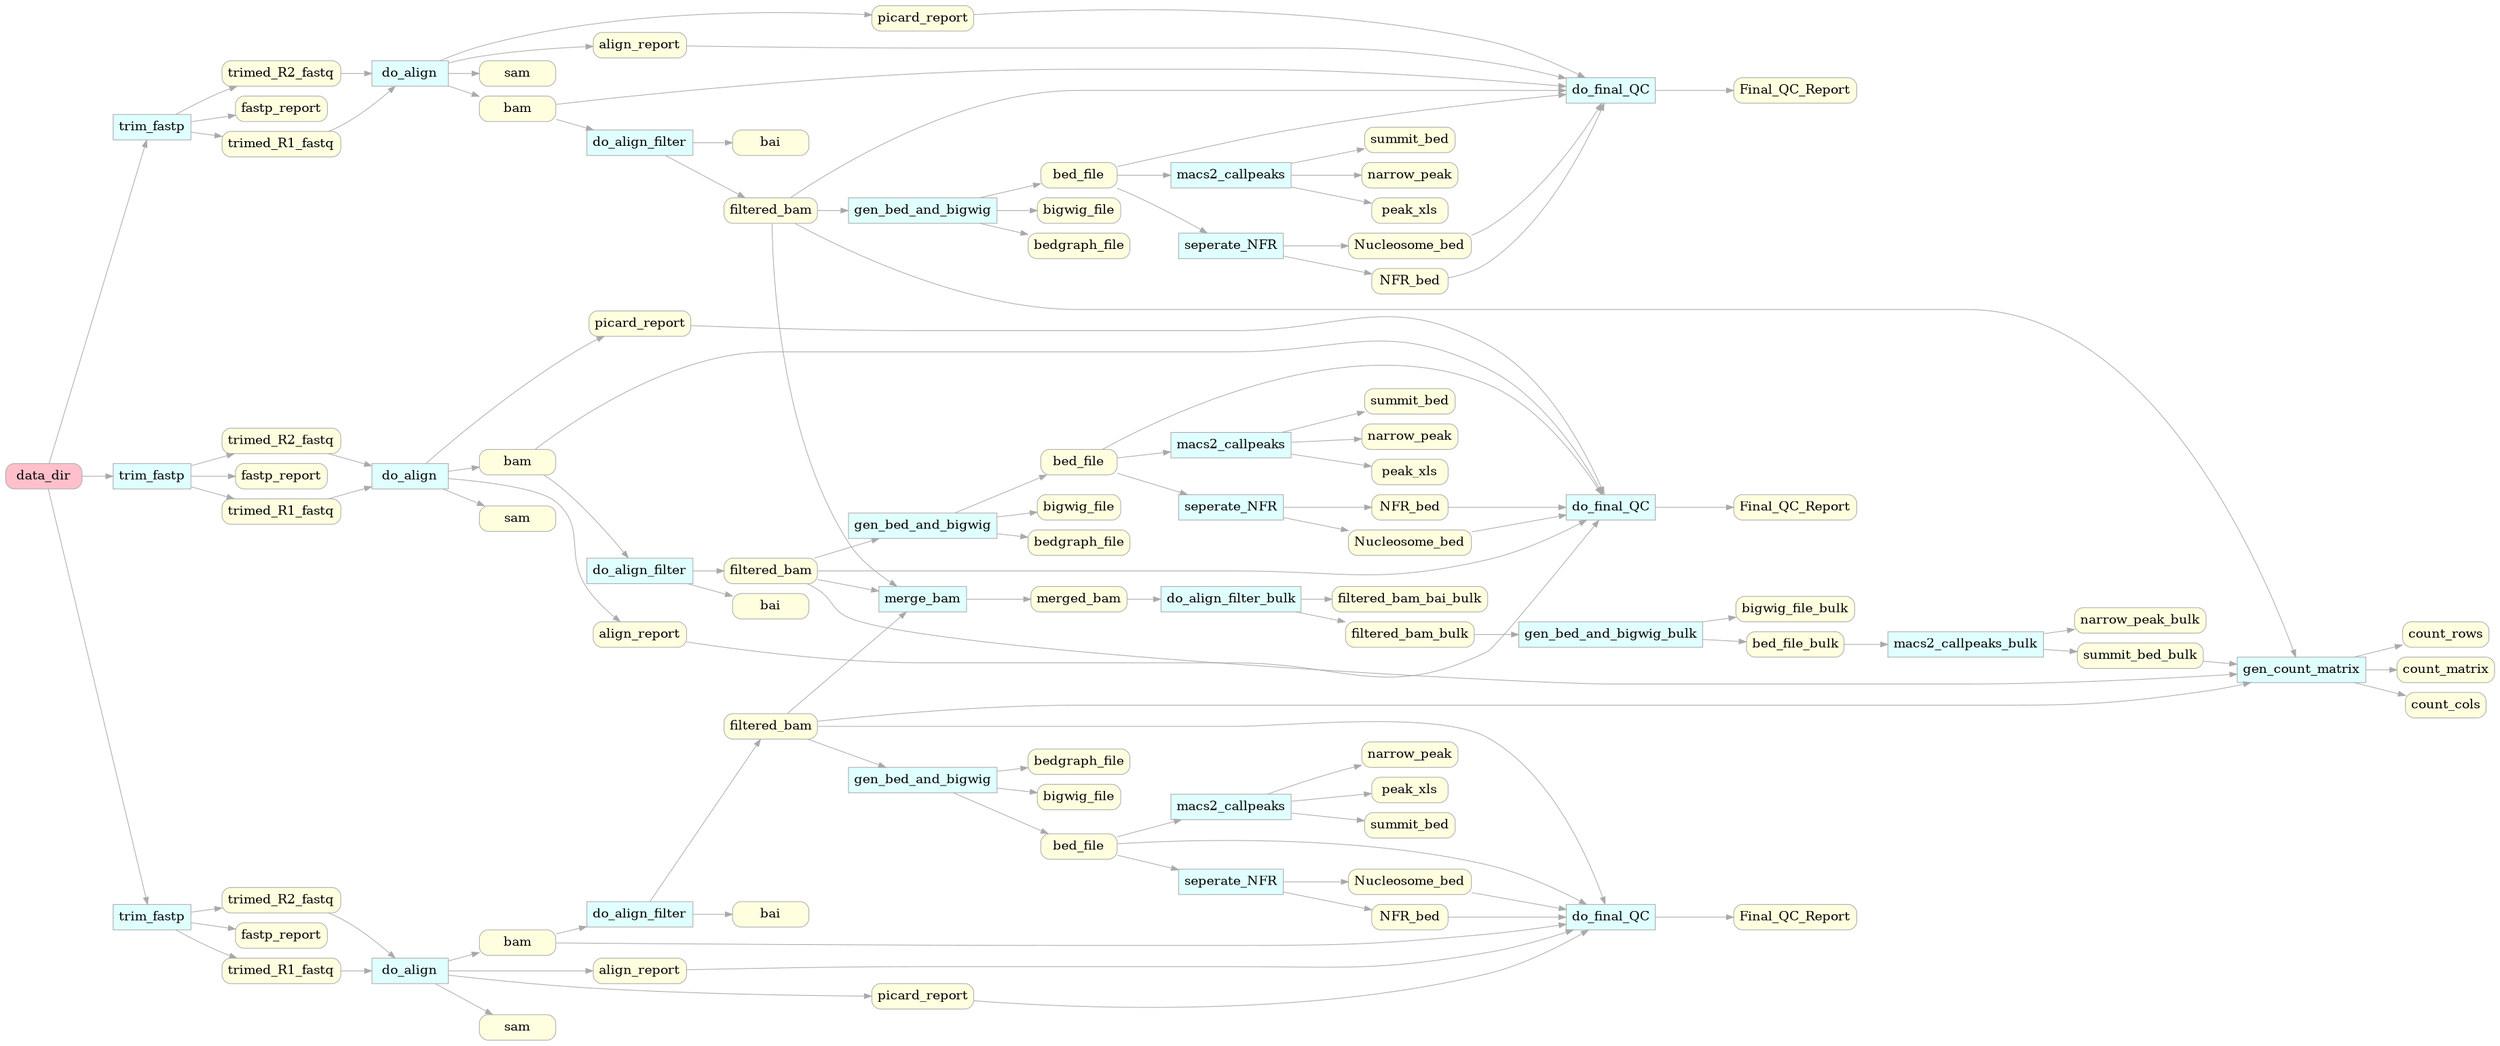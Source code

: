 digraph D {
graph [rankdir=LR nodesep=0.1 ranksep=0.3];
node [shape=box fontsize=9 margin=0.05 penwidth=0.5 height=0 fillcolor=lightcyan color=darkgrey style=filled];
edge [arrowsize=0.5 color=darkgrey penwidth=0.5];
subgraph pooled {
style = "filled, dashed";
fontsize = 9;
color = darkgrey;
penwidth = 0.5;
fillcolor = oldlace;
labeljust = "l";
label = "Pooled";
"-2138493050916968486";
"1372277271825046736";
"-3783178667354583014";
"8924884245473125427";
"-3430404899414159751";
"6995441927605634834";
"-2170064930718768985";
"8092286893958129521";
"-2105238275787659987";
"-5012458744070717188";
"2687499845823644056";
"1652820076618773654";
"-6351122283697933014";
"901499173197541962";
"-2162069108869774632";
}
subgraph input {
style = "filled, dashed";
fontsize = 9;
color = darkgrey;
penwidth = 0.5;
fillcolor = honeydew;
labeljust = "l";
label = "Input";
"6505987606934012235";
}
"2183647240073003080" [label="gen_bed_and_bigwig" href="snATAC.gen_bed_and_bigwig" target="blank" tooltip="snATAC.gen_bed_and_bigwig"];
"763097402889719849" [shape=box style="filled, rounded" fillcolor=lightyellow label="bigwig_file" href="/work/xulab/lushaorong_work/snATAC-release/hskin_test/out_sub/out/snATAC/f5fa87dc-d7cc-447a-9ae8-c107dc9fcf29/call-gen_bed_and_bigwig/shard-0/execution/./null" target="blank" tooltip="/work/xulab/lushaorong_work/snATAC-release/hskin_test/out_sub/out/snATAC/f5fa87dc-d7cc-447a-9ae8-c107dc9fcf29/call-gen_bed_and_bigwig/shard-0/execution/./null"];
"5034009943897062050" [shape=box style="filled, rounded" fillcolor=lightyellow label="bed_file" href="/work/xulab/lushaorong_work/snATAC-release/hskin_test/out_sub/out/snATAC/f5fa87dc-d7cc-447a-9ae8-c107dc9fcf29/call-gen_bed_and_bigwig/shard-0/execution/glob-2d1abde47b9c06d87a549d7187f55ad5/human_skin_fibr_001_filtered_sorted.bed" target="blank" tooltip="/work/xulab/lushaorong_work/snATAC-release/hskin_test/out_sub/out/snATAC/f5fa87dc-d7cc-447a-9ae8-c107dc9fcf29/call-gen_bed_and_bigwig/shard-0/execution/glob-2d1abde47b9c06d87a549d7187f55ad5/human_skin_fibr_001_filtered_sorted.bed"];
"476192367737190073" [shape=box style="filled, rounded" fillcolor=lightyellow label="bedgraph_file" href="/work/xulab/lushaorong_work/snATAC-release/hskin_test/out_sub/out/snATAC/f5fa87dc-d7cc-447a-9ae8-c107dc9fcf29/call-gen_bed_and_bigwig/shard-0/execution/./null" target="blank" tooltip="/work/xulab/lushaorong_work/snATAC-release/hskin_test/out_sub/out/snATAC/f5fa87dc-d7cc-447a-9ae8-c107dc9fcf29/call-gen_bed_and_bigwig/shard-0/execution/./null"];
"-488183703916101459" [label="gen_bed_and_bigwig" href="snATAC.gen_bed_and_bigwig" target="blank" tooltip="snATAC.gen_bed_and_bigwig"];
"-6660900212228363965" [shape=box style="filled, rounded" fillcolor=lightyellow label="bigwig_file" href="/work/xulab/lushaorong_work/snATAC-release/hskin_test/out_sub/out/snATAC/f5fa87dc-d7cc-447a-9ae8-c107dc9fcf29/call-gen_bed_and_bigwig/shard-1/execution/./null" target="blank" tooltip="/work/xulab/lushaorong_work/snATAC-release/hskin_test/out_sub/out/snATAC/f5fa87dc-d7cc-447a-9ae8-c107dc9fcf29/call-gen_bed_and_bigwig/shard-1/execution/./null"];
"-1999841448851587993" [shape=box style="filled, rounded" fillcolor=lightyellow label="bed_file" href="/work/xulab/lushaorong_work/snATAC-release/hskin_test/out_sub/out/snATAC/f5fa87dc-d7cc-447a-9ae8-c107dc9fcf29/call-gen_bed_and_bigwig/shard-1/execution/glob-2d1abde47b9c06d87a549d7187f55ad5/human_skin_fibr_002_filtered_sorted.bed" target="blank" tooltip="/work/xulab/lushaorong_work/snATAC-release/hskin_test/out_sub/out/snATAC/f5fa87dc-d7cc-447a-9ae8-c107dc9fcf29/call-gen_bed_and_bigwig/shard-1/execution/glob-2d1abde47b9c06d87a549d7187f55ad5/human_skin_fibr_002_filtered_sorted.bed"];
"6638991042281701732" [shape=box style="filled, rounded" fillcolor=lightyellow label="bedgraph_file" href="/work/xulab/lushaorong_work/snATAC-release/hskin_test/out_sub/out/snATAC/f5fa87dc-d7cc-447a-9ae8-c107dc9fcf29/call-gen_bed_and_bigwig/shard-1/execution/./null" target="blank" tooltip="/work/xulab/lushaorong_work/snATAC-release/hskin_test/out_sub/out/snATAC/f5fa87dc-d7cc-447a-9ae8-c107dc9fcf29/call-gen_bed_and_bigwig/shard-1/execution/./null"];
"6478005763004670064" [label="gen_bed_and_bigwig" href="snATAC.gen_bed_and_bigwig" target="blank" tooltip="snATAC.gen_bed_and_bigwig"];
"3743964547537889731" [shape=box style="filled, rounded" fillcolor=lightyellow label="bigwig_file" href="/work/xulab/lushaorong_work/snATAC-release/hskin_test/out_sub/out/snATAC/f5fa87dc-d7cc-447a-9ae8-c107dc9fcf29/call-gen_bed_and_bigwig/shard-2/execution/./null" target="blank" tooltip="/work/xulab/lushaorong_work/snATAC-release/hskin_test/out_sub/out/snATAC/f5fa87dc-d7cc-447a-9ae8-c107dc9fcf29/call-gen_bed_and_bigwig/shard-2/execution/./null"];
"6677100527055906263" [shape=box style="filled, rounded" fillcolor=lightyellow label="bed_file" href="/work/xulab/lushaorong_work/snATAC-release/hskin_test/out_sub/out/snATAC/f5fa87dc-d7cc-447a-9ae8-c107dc9fcf29/call-gen_bed_and_bigwig/shard-2/execution/glob-2d1abde47b9c06d87a549d7187f55ad5/human_skin_fibr_003_filtered_sorted.bed" target="blank" tooltip="/work/xulab/lushaorong_work/snATAC-release/hskin_test/out_sub/out/snATAC/f5fa87dc-d7cc-447a-9ae8-c107dc9fcf29/call-gen_bed_and_bigwig/shard-2/execution/glob-2d1abde47b9c06d87a549d7187f55ad5/human_skin_fibr_003_filtered_sorted.bed"];
"-1015110048288487402" [shape=box style="filled, rounded" fillcolor=lightyellow label="bedgraph_file" href="/work/xulab/lushaorong_work/snATAC-release/hskin_test/out_sub/out/snATAC/f5fa87dc-d7cc-447a-9ae8-c107dc9fcf29/call-gen_bed_and_bigwig/shard-2/execution/./null" target="blank" tooltip="/work/xulab/lushaorong_work/snATAC-release/hskin_test/out_sub/out/snATAC/f5fa87dc-d7cc-447a-9ae8-c107dc9fcf29/call-gen_bed_and_bigwig/shard-2/execution/./null"];
"-2138493050916968486" [label="do_align_filter_bulk" href="snATAC.do_align_filter_bulk" target="blank" tooltip="snATAC.do_align_filter_bulk"];
"1372277271825046736" [shape=box style="filled, rounded" fillcolor=lightyellow label="filtered_bam_bai_bulk" href="/work/xulab/lushaorong_work/snATAC-release/hskin_test/out_sub/out/snATAC/f5fa87dc-d7cc-447a-9ae8-c107dc9fcf29/call-do_align_filter_bulk/execution/glob-6efbc60cb1e0959bab4e467327a9416c/hs_skin_filtered_sorted.bai" target="blank" tooltip="/work/xulab/lushaorong_work/snATAC-release/hskin_test/out_sub/out/snATAC/f5fa87dc-d7cc-447a-9ae8-c107dc9fcf29/call-do_align_filter_bulk/execution/glob-6efbc60cb1e0959bab4e467327a9416c/hs_skin_filtered_sorted.bai"];
"-3783178667354583014" [shape=box style="filled, rounded" fillcolor=lightyellow label="filtered_bam_bulk" href="/work/xulab/lushaorong_work/snATAC-release/hskin_test/out_sub/out/snATAC/f5fa87dc-d7cc-447a-9ae8-c107dc9fcf29/call-do_align_filter_bulk/execution/glob-3bcbe4e7489c90f75e0523ac6f3a9385/hs_skin_filtered_sorted.bam" target="blank" tooltip="/work/xulab/lushaorong_work/snATAC-release/hskin_test/out_sub/out/snATAC/f5fa87dc-d7cc-447a-9ae8-c107dc9fcf29/call-do_align_filter_bulk/execution/glob-3bcbe4e7489c90f75e0523ac6f3a9385/hs_skin_filtered_sorted.bam"];
"8924884245473125427" [label="gen_bed_and_bigwig_bulk" href="snATAC.gen_bed_and_bigwig_bulk" target="blank" tooltip="snATAC.gen_bed_and_bigwig_bulk"];
"-3430404899414159751" [shape=box style="filled, rounded" fillcolor=lightyellow label="bigwig_file_bulk" href="/work/xulab/lushaorong_work/snATAC-release/hskin_test/out_sub/out/snATAC/f5fa87dc-d7cc-447a-9ae8-c107dc9fcf29/call-gen_bed_and_bigwig_bulk/execution/./null" target="blank" tooltip="/work/xulab/lushaorong_work/snATAC-release/hskin_test/out_sub/out/snATAC/f5fa87dc-d7cc-447a-9ae8-c107dc9fcf29/call-gen_bed_and_bigwig_bulk/execution/./null"];
"6995441927605634834" [shape=box style="filled, rounded" fillcolor=lightyellow label="bed_file_bulk" href="/work/xulab/lushaorong_work/snATAC-release/hskin_test/out_sub/out/snATAC/f5fa87dc-d7cc-447a-9ae8-c107dc9fcf29/call-gen_bed_and_bigwig_bulk/execution/glob-2d1abde47b9c06d87a549d7187f55ad5/hs_skin_filtered_sorted.bed" target="blank" tooltip="/work/xulab/lushaorong_work/snATAC-release/hskin_test/out_sub/out/snATAC/f5fa87dc-d7cc-447a-9ae8-c107dc9fcf29/call-gen_bed_and_bigwig_bulk/execution/glob-2d1abde47b9c06d87a549d7187f55ad5/hs_skin_filtered_sorted.bed"];
"4560769188663239412" [label="do_align_filter" href="snATAC.do_align_filter" target="blank" tooltip="snATAC.do_align_filter"];
"8891179565203833742" [shape=box style="filled, rounded" fillcolor=lightyellow label="bai" href="/work/xulab/lushaorong_work/snATAC-release/hskin_test/out_sub/out/snATAC/f5fa87dc-d7cc-447a-9ae8-c107dc9fcf29/call-do_align_filter/shard-0/execution/glob-6efbc60cb1e0959bab4e467327a9416c/human_skin_fibr_001_filtered_sorted.bai" target="blank" tooltip="/work/xulab/lushaorong_work/snATAC-release/hskin_test/out_sub/out/snATAC/f5fa87dc-d7cc-447a-9ae8-c107dc9fcf29/call-do_align_filter/shard-0/execution/glob-6efbc60cb1e0959bab4e467327a9416c/human_skin_fibr_001_filtered_sorted.bai"];
"-7039500180285659871" [shape=box style="filled, rounded" fillcolor=lightyellow label="filtered_bam" href="/work/xulab/lushaorong_work/snATAC-release/hskin_test/out_sub/out/snATAC/f5fa87dc-d7cc-447a-9ae8-c107dc9fcf29/call-do_align_filter/shard-0/execution/glob-3bcbe4e7489c90f75e0523ac6f3a9385/human_skin_fibr_001_filtered_sorted.bam" target="blank" tooltip="/work/xulab/lushaorong_work/snATAC-release/hskin_test/out_sub/out/snATAC/f5fa87dc-d7cc-447a-9ae8-c107dc9fcf29/call-do_align_filter/shard-0/execution/glob-3bcbe4e7489c90f75e0523ac6f3a9385/human_skin_fibr_001_filtered_sorted.bam"];
"4331550752073595753" [label="do_align_filter" href="snATAC.do_align_filter" target="blank" tooltip="snATAC.do_align_filter"];
"-8032945240705273762" [shape=box style="filled, rounded" fillcolor=lightyellow label="bai" href="/work/xulab/lushaorong_work/snATAC-release/hskin_test/out_sub/out/snATAC/f5fa87dc-d7cc-447a-9ae8-c107dc9fcf29/call-do_align_filter/shard-1/execution/glob-6efbc60cb1e0959bab4e467327a9416c/human_skin_fibr_002_filtered_sorted.bai" target="blank" tooltip="/work/xulab/lushaorong_work/snATAC-release/hskin_test/out_sub/out/snATAC/f5fa87dc-d7cc-447a-9ae8-c107dc9fcf29/call-do_align_filter/shard-1/execution/glob-6efbc60cb1e0959bab4e467327a9416c/human_skin_fibr_002_filtered_sorted.bai"];
"-4432441074115058872" [shape=box style="filled, rounded" fillcolor=lightyellow label="filtered_bam" href="/work/xulab/lushaorong_work/snATAC-release/hskin_test/out_sub/out/snATAC/f5fa87dc-d7cc-447a-9ae8-c107dc9fcf29/call-do_align_filter/shard-1/execution/glob-3bcbe4e7489c90f75e0523ac6f3a9385/human_skin_fibr_002_filtered_sorted.bam" target="blank" tooltip="/work/xulab/lushaorong_work/snATAC-release/hskin_test/out_sub/out/snATAC/f5fa87dc-d7cc-447a-9ae8-c107dc9fcf29/call-do_align_filter/shard-1/execution/glob-3bcbe4e7489c90f75e0523ac6f3a9385/human_skin_fibr_002_filtered_sorted.bam"];
"5232822511177950944" [label="do_align_filter" href="snATAC.do_align_filter" target="blank" tooltip="snATAC.do_align_filter"];
"-3221722935133595382" [shape=box style="filled, rounded" fillcolor=lightyellow label="bai" href="/work/xulab/lushaorong_work/snATAC-release/hskin_test/out_sub/out/snATAC/f5fa87dc-d7cc-447a-9ae8-c107dc9fcf29/call-do_align_filter/shard-2/execution/glob-6efbc60cb1e0959bab4e467327a9416c/human_skin_fibr_003_filtered_sorted.bai" target="blank" tooltip="/work/xulab/lushaorong_work/snATAC-release/hskin_test/out_sub/out/snATAC/f5fa87dc-d7cc-447a-9ae8-c107dc9fcf29/call-do_align_filter/shard-2/execution/glob-6efbc60cb1e0959bab4e467327a9416c/human_skin_fibr_003_filtered_sorted.bai"];
"-3049400831033789373" [shape=box style="filled, rounded" fillcolor=lightyellow label="filtered_bam" href="/work/xulab/lushaorong_work/snATAC-release/hskin_test/out_sub/out/snATAC/f5fa87dc-d7cc-447a-9ae8-c107dc9fcf29/call-do_align_filter/shard-2/execution/glob-3bcbe4e7489c90f75e0523ac6f3a9385/human_skin_fibr_003_filtered_sorted.bam" target="blank" tooltip="/work/xulab/lushaorong_work/snATAC-release/hskin_test/out_sub/out/snATAC/f5fa87dc-d7cc-447a-9ae8-c107dc9fcf29/call-do_align_filter/shard-2/execution/glob-3bcbe4e7489c90f75e0523ac6f3a9385/human_skin_fibr_003_filtered_sorted.bam"];
"-1983278429251122980" [label="macs2_callpeaks" href="snATAC.macs2_callpeaks" target="blank" tooltip="snATAC.macs2_callpeaks"];
"5027568805614290683" [shape=box style="filled, rounded" fillcolor=lightyellow label="peak_xls" href="/work/xulab/lushaorong_work/snATAC-release/hskin_test/out_sub/out/snATAC/f5fa87dc-d7cc-447a-9ae8-c107dc9fcf29/call-macs2_callpeaks/shard-0/execution/glob-d7343184c352f94b941dd0551bdc1140/human_skin_fibr_001_filtered_sorted_peaks.xls" target="blank" tooltip="/work/xulab/lushaorong_work/snATAC-release/hskin_test/out_sub/out/snATAC/f5fa87dc-d7cc-447a-9ae8-c107dc9fcf29/call-macs2_callpeaks/shard-0/execution/glob-d7343184c352f94b941dd0551bdc1140/human_skin_fibr_001_filtered_sorted_peaks.xls"];
"7302172029439996380" [shape=box style="filled, rounded" fillcolor=lightyellow label="summit_bed" href="/work/xulab/lushaorong_work/snATAC-release/hskin_test/out_sub/out/snATAC/f5fa87dc-d7cc-447a-9ae8-c107dc9fcf29/call-macs2_callpeaks/shard-0/execution/glob-2d1abde47b9c06d87a549d7187f55ad5/human_skin_fibr_001_filtered_sorted_summits.bed" target="blank" tooltip="/work/xulab/lushaorong_work/snATAC-release/hskin_test/out_sub/out/snATAC/f5fa87dc-d7cc-447a-9ae8-c107dc9fcf29/call-macs2_callpeaks/shard-0/execution/glob-2d1abde47b9c06d87a549d7187f55ad5/human_skin_fibr_001_filtered_sorted_summits.bed"];
"5309469593304555728" [shape=box style="filled, rounded" fillcolor=lightyellow label="narrow_peak" href="/work/xulab/lushaorong_work/snATAC-release/hskin_test/out_sub/out/snATAC/f5fa87dc-d7cc-447a-9ae8-c107dc9fcf29/call-macs2_callpeaks/shard-0/execution/glob-1276189741a1c16343c325b299ece300/human_skin_fibr_001_filtered_sorted_peaks.narrowPeak" target="blank" tooltip="/work/xulab/lushaorong_work/snATAC-release/hskin_test/out_sub/out/snATAC/f5fa87dc-d7cc-447a-9ae8-c107dc9fcf29/call-macs2_callpeaks/shard-0/execution/glob-1276189741a1c16343c325b299ece300/human_skin_fibr_001_filtered_sorted_peaks.narrowPeak"];
"-671400439399766912" [label="macs2_callpeaks" href="snATAC.macs2_callpeaks" target="blank" tooltip="snATAC.macs2_callpeaks"];
"7800044752694767313" [shape=box style="filled, rounded" fillcolor=lightyellow label="peak_xls" href="/work/xulab/lushaorong_work/snATAC-release/hskin_test/out_sub/out/snATAC/f5fa87dc-d7cc-447a-9ae8-c107dc9fcf29/call-macs2_callpeaks/shard-1/execution/glob-d7343184c352f94b941dd0551bdc1140/human_skin_fibr_002_filtered_sorted_peaks.xls" target="blank" tooltip="/work/xulab/lushaorong_work/snATAC-release/hskin_test/out_sub/out/snATAC/f5fa87dc-d7cc-447a-9ae8-c107dc9fcf29/call-macs2_callpeaks/shard-1/execution/glob-d7343184c352f94b941dd0551bdc1140/human_skin_fibr_002_filtered_sorted_peaks.xls"];
"-1242473152284933363" [shape=box style="filled, rounded" fillcolor=lightyellow label="summit_bed" href="/work/xulab/lushaorong_work/snATAC-release/hskin_test/out_sub/out/snATAC/f5fa87dc-d7cc-447a-9ae8-c107dc9fcf29/call-macs2_callpeaks/shard-1/execution/glob-2d1abde47b9c06d87a549d7187f55ad5/human_skin_fibr_002_filtered_sorted_summits.bed" target="blank" tooltip="/work/xulab/lushaorong_work/snATAC-release/hskin_test/out_sub/out/snATAC/f5fa87dc-d7cc-447a-9ae8-c107dc9fcf29/call-macs2_callpeaks/shard-1/execution/glob-2d1abde47b9c06d87a549d7187f55ad5/human_skin_fibr_002_filtered_sorted_summits.bed"];
"897230586847696158" [shape=box style="filled, rounded" fillcolor=lightyellow label="narrow_peak" href="/work/xulab/lushaorong_work/snATAC-release/hskin_test/out_sub/out/snATAC/f5fa87dc-d7cc-447a-9ae8-c107dc9fcf29/call-macs2_callpeaks/shard-1/execution/glob-1276189741a1c16343c325b299ece300/human_skin_fibr_002_filtered_sorted_peaks.narrowPeak" target="blank" tooltip="/work/xulab/lushaorong_work/snATAC-release/hskin_test/out_sub/out/snATAC/f5fa87dc-d7cc-447a-9ae8-c107dc9fcf29/call-macs2_callpeaks/shard-1/execution/glob-1276189741a1c16343c325b299ece300/human_skin_fibr_002_filtered_sorted_peaks.narrowPeak"];
"-5991280469119363759" [label="macs2_callpeaks" href="snATAC.macs2_callpeaks" target="blank" tooltip="snATAC.macs2_callpeaks"];
"-5639528742784335771" [shape=box style="filled, rounded" fillcolor=lightyellow label="peak_xls" href="/work/xulab/lushaorong_work/snATAC-release/hskin_test/out_sub/out/snATAC/f5fa87dc-d7cc-447a-9ae8-c107dc9fcf29/call-macs2_callpeaks/shard-2/execution/glob-d7343184c352f94b941dd0551bdc1140/human_skin_fibr_003_filtered_sorted_peaks.xls" target="blank" tooltip="/work/xulab/lushaorong_work/snATAC-release/hskin_test/out_sub/out/snATAC/f5fa87dc-d7cc-447a-9ae8-c107dc9fcf29/call-macs2_callpeaks/shard-2/execution/glob-d7343184c352f94b941dd0551bdc1140/human_skin_fibr_003_filtered_sorted_peaks.xls"];
"3847922315032480560" [shape=box style="filled, rounded" fillcolor=lightyellow label="summit_bed" href="/work/xulab/lushaorong_work/snATAC-release/hskin_test/out_sub/out/snATAC/f5fa87dc-d7cc-447a-9ae8-c107dc9fcf29/call-macs2_callpeaks/shard-2/execution/glob-2d1abde47b9c06d87a549d7187f55ad5/human_skin_fibr_003_filtered_sorted_summits.bed" target="blank" tooltip="/work/xulab/lushaorong_work/snATAC-release/hskin_test/out_sub/out/snATAC/f5fa87dc-d7cc-447a-9ae8-c107dc9fcf29/call-macs2_callpeaks/shard-2/execution/glob-2d1abde47b9c06d87a549d7187f55ad5/human_skin_fibr_003_filtered_sorted_summits.bed"];
"8828024329937550337" [shape=box style="filled, rounded" fillcolor=lightyellow label="narrow_peak" href="/work/xulab/lushaorong_work/snATAC-release/hskin_test/out_sub/out/snATAC/f5fa87dc-d7cc-447a-9ae8-c107dc9fcf29/call-macs2_callpeaks/shard-2/execution/glob-1276189741a1c16343c325b299ece300/human_skin_fibr_003_filtered_sorted_peaks.narrowPeak" target="blank" tooltip="/work/xulab/lushaorong_work/snATAC-release/hskin_test/out_sub/out/snATAC/f5fa87dc-d7cc-447a-9ae8-c107dc9fcf29/call-macs2_callpeaks/shard-2/execution/glob-1276189741a1c16343c325b299ece300/human_skin_fibr_003_filtered_sorted_peaks.narrowPeak"];
"-4778336811366670102" [label="do_final_QC" href="snATAC.do_final_QC" target="blank" tooltip="snATAC.do_final_QC"];
"8519892391683506197" [shape=box style="filled, rounded" fillcolor=lightyellow label="Final_QC_Report" href="/work/xulab/lushaorong_work/snATAC-release/hskin_test/out_sub/out/snATAC/f5fa87dc-d7cc-447a-9ae8-c107dc9fcf29/call-do_final_QC/shard-0/execution/glob-feed3a213081f64c575d6b54e059880c/human_skin_fibr_001数据分析报告.html" target="blank" tooltip="/work/xulab/lushaorong_work/snATAC-release/hskin_test/out_sub/out/snATAC/f5fa87dc-d7cc-447a-9ae8-c107dc9fcf29/call-do_final_QC/shard-0/execution/glob-feed3a213081f64c575d6b54e059880c/human_skin_fibr_001数据分析报告.html"];
"6345819787364912941" [label="do_final_QC" href="snATAC.do_final_QC" target="blank" tooltip="snATAC.do_final_QC"];
"4031840238944702249" [shape=box style="filled, rounded" fillcolor=lightyellow label="Final_QC_Report" href="/work/xulab/lushaorong_work/snATAC-release/hskin_test/out_sub/out/snATAC/f5fa87dc-d7cc-447a-9ae8-c107dc9fcf29/call-do_final_QC/shard-1/execution/glob-feed3a213081f64c575d6b54e059880c/human_skin_fibr_002数据分析报告.html" target="blank" tooltip="/work/xulab/lushaorong_work/snATAC-release/hskin_test/out_sub/out/snATAC/f5fa87dc-d7cc-447a-9ae8-c107dc9fcf29/call-do_final_QC/shard-1/execution/glob-feed3a213081f64c575d6b54e059880c/human_skin_fibr_002数据分析报告.html"];
"4040572949192227062" [label="do_final_QC" href="snATAC.do_final_QC" target="blank" tooltip="snATAC.do_final_QC"];
"-3201495805800817592" [shape=box style="filled, rounded" fillcolor=lightyellow label="Final_QC_Report" href="/work/xulab/lushaorong_work/snATAC-release/hskin_test/out_sub/out/snATAC/f5fa87dc-d7cc-447a-9ae8-c107dc9fcf29/call-do_final_QC/shard-2/execution/glob-feed3a213081f64c575d6b54e059880c/human_skin_fibr_003数据分析报告.html" target="blank" tooltip="/work/xulab/lushaorong_work/snATAC-release/hskin_test/out_sub/out/snATAC/f5fa87dc-d7cc-447a-9ae8-c107dc9fcf29/call-do_final_QC/shard-2/execution/glob-feed3a213081f64c575d6b54e059880c/human_skin_fibr_003数据分析报告.html"];
"-2170064930718768985" [label="gen_count_matrix" href="snATAC.gen_count_matrix" target="blank" tooltip="snATAC.gen_count_matrix"];
"8092286893958129521" [shape=box style="filled, rounded" fillcolor=lightyellow label="count_rows" href="/work/xulab/lushaorong_work/snATAC-release/hskin_test/out_sub/out/snATAC/f5fa87dc-d7cc-447a-9ae8-c107dc9fcf29/call-gen_count_matrix/execution/glob-b428827dbc53a3ae687e272a72217156/hs_skin_count.rows" target="blank" tooltip="/work/xulab/lushaorong_work/snATAC-release/hskin_test/out_sub/out/snATAC/f5fa87dc-d7cc-447a-9ae8-c107dc9fcf29/call-gen_count_matrix/execution/glob-b428827dbc53a3ae687e272a72217156/hs_skin_count.rows"];
"-2105238275787659987" [shape=box style="filled, rounded" fillcolor=lightyellow label="count_matrix" href="/work/xulab/lushaorong_work/snATAC-release/hskin_test/out_sub/out/snATAC/f5fa87dc-d7cc-447a-9ae8-c107dc9fcf29/call-gen_count_matrix/execution/glob-f988005ddae426e510b256b8bdcd44d2/hs_skin_count.mtx" target="blank" tooltip="/work/xulab/lushaorong_work/snATAC-release/hskin_test/out_sub/out/snATAC/f5fa87dc-d7cc-447a-9ae8-c107dc9fcf29/call-gen_count_matrix/execution/glob-f988005ddae426e510b256b8bdcd44d2/hs_skin_count.mtx"];
"-5012458744070717188" [shape=box style="filled, rounded" fillcolor=lightyellow label="count_cols" href="/work/xulab/lushaorong_work/snATAC-release/hskin_test/out_sub/out/snATAC/f5fa87dc-d7cc-447a-9ae8-c107dc9fcf29/call-gen_count_matrix/execution/glob-4aedce1bb784667581c296c22b32cab1/hs_skin_count.cols" target="blank" tooltip="/work/xulab/lushaorong_work/snATAC-release/hskin_test/out_sub/out/snATAC/f5fa87dc-d7cc-447a-9ae8-c107dc9fcf29/call-gen_count_matrix/execution/glob-4aedce1bb784667581c296c22b32cab1/hs_skin_count.cols"];
"-7030585047486421824" [label="do_align" href="snATAC.do_align" target="blank" tooltip="snATAC.do_align"];
"-2509252964126596082" [shape=box style="filled, rounded" fillcolor=lightyellow label="picard_report" href="/work/xulab/lushaorong_work/snATAC-release/hskin_test/out_sub/out/snATAC/f5fa87dc-d7cc-447a-9ae8-c107dc9fcf29/call-do_align/shard-0/execution/glob-7e4b487a2735e849f3b23800040d03ad/human_skin_fibr_001_bowtie2Mapped_raw.picardDupsummary" target="blank" tooltip="/work/xulab/lushaorong_work/snATAC-release/hskin_test/out_sub/out/snATAC/f5fa87dc-d7cc-447a-9ae8-c107dc9fcf29/call-do_align/shard-0/execution/glob-7e4b487a2735e849f3b23800040d03ad/human_skin_fibr_001_bowtie2Mapped_raw.picardDupsummary"];
"6002613212318964284" [shape=box style="filled, rounded" fillcolor=lightyellow label="bam" href="/work/xulab/lushaorong_work/snATAC-release/hskin_test/out_sub/out/snATAC/f5fa87dc-d7cc-447a-9ae8-c107dc9fcf29/call-do_align/shard-0/execution/glob-2a06a276f972ee85cc9e0c1ba3890c7c/human_skin_fibr_001_bowtie2Mapped_raw_markdup.bam" target="blank" tooltip="/work/xulab/lushaorong_work/snATAC-release/hskin_test/out_sub/out/snATAC/f5fa87dc-d7cc-447a-9ae8-c107dc9fcf29/call-do_align/shard-0/execution/glob-2a06a276f972ee85cc9e0c1ba3890c7c/human_skin_fibr_001_bowtie2Mapped_raw_markdup.bam"];
"-7375226199089476410" [shape=box style="filled, rounded" fillcolor=lightyellow label="align_report" href="/work/xulab/lushaorong_work/snATAC-release/hskin_test/out_sub/out/snATAC/f5fa87dc-d7cc-447a-9ae8-c107dc9fcf29/call-do_align/shard-0/execution/glob-43ec9520fb6cfd4804af1771360657e0/human_skin_fibr_001_bowtie2Mapped_raw.alignsummary" target="blank" tooltip="/work/xulab/lushaorong_work/snATAC-release/hskin_test/out_sub/out/snATAC/f5fa87dc-d7cc-447a-9ae8-c107dc9fcf29/call-do_align/shard-0/execution/glob-43ec9520fb6cfd4804af1771360657e0/human_skin_fibr_001_bowtie2Mapped_raw.alignsummary"];
"-1135914388698262879" [shape=box style="filled, rounded" fillcolor=lightyellow label="sam" href="/work/xulab/lushaorong_work/snATAC-release/hskin_test/out_sub/out/snATAC/f5fa87dc-d7cc-447a-9ae8-c107dc9fcf29/call-do_align/shard-0/execution/glob-09b4592c956b0726cbe9a19df279fc1b/human_skin_fibr_001_bowtie2Mapped_raw.sam" target="blank" tooltip="/work/xulab/lushaorong_work/snATAC-release/hskin_test/out_sub/out/snATAC/f5fa87dc-d7cc-447a-9ae8-c107dc9fcf29/call-do_align/shard-0/execution/glob-09b4592c956b0726cbe9a19df279fc1b/human_skin_fibr_001_bowtie2Mapped_raw.sam"];
"-2730034576029440800" [label="do_align" href="snATAC.do_align" target="blank" tooltip="snATAC.do_align"];
"6715893513218818766" [shape=box style="filled, rounded" fillcolor=lightyellow label="picard_report" href="/work/xulab/lushaorong_work/snATAC-release/hskin_test/out_sub/out/snATAC/f5fa87dc-d7cc-447a-9ae8-c107dc9fcf29/call-do_align/shard-1/execution/glob-7e4b487a2735e849f3b23800040d03ad/human_skin_fibr_002_bowtie2Mapped_raw.picardDupsummary" target="blank" tooltip="/work/xulab/lushaorong_work/snATAC-release/hskin_test/out_sub/out/snATAC/f5fa87dc-d7cc-447a-9ae8-c107dc9fcf29/call-do_align/shard-1/execution/glob-7e4b487a2735e849f3b23800040d03ad/human_skin_fibr_002_bowtie2Mapped_raw.picardDupsummary"];
"-1202243130652632420" [shape=box style="filled, rounded" fillcolor=lightyellow label="bam" href="/work/xulab/lushaorong_work/snATAC-release/hskin_test/out_sub/out/snATAC/f5fa87dc-d7cc-447a-9ae8-c107dc9fcf29/call-do_align/shard-1/execution/glob-2a06a276f972ee85cc9e0c1ba3890c7c/human_skin_fibr_002_bowtie2Mapped_raw_markdup.bam" target="blank" tooltip="/work/xulab/lushaorong_work/snATAC-release/hskin_test/out_sub/out/snATAC/f5fa87dc-d7cc-447a-9ae8-c107dc9fcf29/call-do_align/shard-1/execution/glob-2a06a276f972ee85cc9e0c1ba3890c7c/human_skin_fibr_002_bowtie2Mapped_raw_markdup.bam"];
"-2976712066617852126" [shape=box style="filled, rounded" fillcolor=lightyellow label="align_report" href="/work/xulab/lushaorong_work/snATAC-release/hskin_test/out_sub/out/snATAC/f5fa87dc-d7cc-447a-9ae8-c107dc9fcf29/call-do_align/shard-1/execution/glob-43ec9520fb6cfd4804af1771360657e0/human_skin_fibr_002_bowtie2Mapped_raw.alignsummary" target="blank" tooltip="/work/xulab/lushaorong_work/snATAC-release/hskin_test/out_sub/out/snATAC/f5fa87dc-d7cc-447a-9ae8-c107dc9fcf29/call-do_align/shard-1/execution/glob-43ec9520fb6cfd4804af1771360657e0/human_skin_fibr_002_bowtie2Mapped_raw.alignsummary"];
"-6817347088769226304" [shape=box style="filled, rounded" fillcolor=lightyellow label="sam" href="/work/xulab/lushaorong_work/snATAC-release/hskin_test/out_sub/out/snATAC/f5fa87dc-d7cc-447a-9ae8-c107dc9fcf29/call-do_align/shard-1/execution/glob-09b4592c956b0726cbe9a19df279fc1b/human_skin_fibr_002_bowtie2Mapped_raw.sam" target="blank" tooltip="/work/xulab/lushaorong_work/snATAC-release/hskin_test/out_sub/out/snATAC/f5fa87dc-d7cc-447a-9ae8-c107dc9fcf29/call-do_align/shard-1/execution/glob-09b4592c956b0726cbe9a19df279fc1b/human_skin_fibr_002_bowtie2Mapped_raw.sam"];
"4933811182152960629" [label="do_align" href="snATAC.do_align" target="blank" tooltip="snATAC.do_align"];
"-5699803970671589160" [shape=box style="filled, rounded" fillcolor=lightyellow label="picard_report" href="/work/xulab/lushaorong_work/snATAC-release/hskin_test/out_sub/out/snATAC/f5fa87dc-d7cc-447a-9ae8-c107dc9fcf29/call-do_align/shard-2/execution/glob-7e4b487a2735e849f3b23800040d03ad/human_skin_fibr_003_bowtie2Mapped_raw.picardDupsummary" target="blank" tooltip="/work/xulab/lushaorong_work/snATAC-release/hskin_test/out_sub/out/snATAC/f5fa87dc-d7cc-447a-9ae8-c107dc9fcf29/call-do_align/shard-2/execution/glob-7e4b487a2735e849f3b23800040d03ad/human_skin_fibr_003_bowtie2Mapped_raw.picardDupsummary"];
"-5751119681383947389" [shape=box style="filled, rounded" fillcolor=lightyellow label="bam" href="/work/xulab/lushaorong_work/snATAC-release/hskin_test/out_sub/out/snATAC/f5fa87dc-d7cc-447a-9ae8-c107dc9fcf29/call-do_align/shard-2/execution/glob-2a06a276f972ee85cc9e0c1ba3890c7c/human_skin_fibr_003_bowtie2Mapped_raw_markdup.bam" target="blank" tooltip="/work/xulab/lushaorong_work/snATAC-release/hskin_test/out_sub/out/snATAC/f5fa87dc-d7cc-447a-9ae8-c107dc9fcf29/call-do_align/shard-2/execution/glob-2a06a276f972ee85cc9e0c1ba3890c7c/human_skin_fibr_003_bowtie2Mapped_raw_markdup.bam"];
"-5844400153471419274" [shape=box style="filled, rounded" fillcolor=lightyellow label="align_report" href="/work/xulab/lushaorong_work/snATAC-release/hskin_test/out_sub/out/snATAC/f5fa87dc-d7cc-447a-9ae8-c107dc9fcf29/call-do_align/shard-2/execution/glob-43ec9520fb6cfd4804af1771360657e0/human_skin_fibr_003_bowtie2Mapped_raw.alignsummary" target="blank" tooltip="/work/xulab/lushaorong_work/snATAC-release/hskin_test/out_sub/out/snATAC/f5fa87dc-d7cc-447a-9ae8-c107dc9fcf29/call-do_align/shard-2/execution/glob-43ec9520fb6cfd4804af1771360657e0/human_skin_fibr_003_bowtie2Mapped_raw.alignsummary"];
"-6754374395791447903" [shape=box style="filled, rounded" fillcolor=lightyellow label="sam" href="/work/xulab/lushaorong_work/snATAC-release/hskin_test/out_sub/out/snATAC/f5fa87dc-d7cc-447a-9ae8-c107dc9fcf29/call-do_align/shard-2/execution/glob-09b4592c956b0726cbe9a19df279fc1b/human_skin_fibr_003_bowtie2Mapped_raw.sam" target="blank" tooltip="/work/xulab/lushaorong_work/snATAC-release/hskin_test/out_sub/out/snATAC/f5fa87dc-d7cc-447a-9ae8-c107dc9fcf29/call-do_align/shard-2/execution/glob-09b4592c956b0726cbe9a19df279fc1b/human_skin_fibr_003_bowtie2Mapped_raw.sam"];
"2687499845823644056" [label="macs2_callpeaks_bulk" href="snATAC.macs2_callpeaks_bulk" target="blank" tooltip="snATAC.macs2_callpeaks_bulk"];
"1652820076618773654" [shape=box style="filled, rounded" fillcolor=lightyellow label="summit_bed_bulk" href="/work/xulab/lushaorong_work/snATAC-release/hskin_test/out_sub/out/snATAC/f5fa87dc-d7cc-447a-9ae8-c107dc9fcf29/call-macs2_callpeaks_bulk/execution/glob-2d1abde47b9c06d87a549d7187f55ad5/hs_skin_filtered_sorted_summits.bed" target="blank" tooltip="/work/xulab/lushaorong_work/snATAC-release/hskin_test/out_sub/out/snATAC/f5fa87dc-d7cc-447a-9ae8-c107dc9fcf29/call-macs2_callpeaks_bulk/execution/glob-2d1abde47b9c06d87a549d7187f55ad5/hs_skin_filtered_sorted_summits.bed"];
"-6351122283697933014" [shape=box style="filled, rounded" fillcolor=lightyellow label="narrow_peak_bulk" href="/work/xulab/lushaorong_work/snATAC-release/hskin_test/out_sub/out/snATAC/f5fa87dc-d7cc-447a-9ae8-c107dc9fcf29/call-macs2_callpeaks_bulk/execution/glob-1276189741a1c16343c325b299ece300/hs_skin_filtered_sorted_peaks.narrowPeak" target="blank" tooltip="/work/xulab/lushaorong_work/snATAC-release/hskin_test/out_sub/out/snATAC/f5fa87dc-d7cc-447a-9ae8-c107dc9fcf29/call-macs2_callpeaks_bulk/execution/glob-1276189741a1c16343c325b299ece300/hs_skin_filtered_sorted_peaks.narrowPeak"];
"1187647407848511360" [label="seperate_NFR" href="snATAC.seperate_NFR" target="blank" tooltip="snATAC.seperate_NFR"];
"21313821752313574" [shape=box style="filled, rounded" fillcolor=lightyellow label="Nucleosome_bed" href="/work/xulab/lushaorong_work/snATAC-release/hskin_test/out_sub/out/snATAC/f5fa87dc-d7cc-447a-9ae8-c107dc9fcf29/call-seperate_NFR/shard-0/execution/glob-0a2edca99ce9a7677fbb4f361c98bf09/human_skin_fibr_001_filtered_sorted_Nucleosome.bed" target="blank" tooltip="/work/xulab/lushaorong_work/snATAC-release/hskin_test/out_sub/out/snATAC/f5fa87dc-d7cc-447a-9ae8-c107dc9fcf29/call-seperate_NFR/shard-0/execution/glob-0a2edca99ce9a7677fbb4f361c98bf09/human_skin_fibr_001_filtered_sorted_Nucleosome.bed"];
"9111552504682293158" [shape=box style="filled, rounded" fillcolor=lightyellow label="NFR_bed" href="/work/xulab/lushaorong_work/snATAC-release/hskin_test/out_sub/out/snATAC/f5fa87dc-d7cc-447a-9ae8-c107dc9fcf29/call-seperate_NFR/shard-0/execution/glob-b9dbfc8939c6bbd0f12d912031e2975d/human_skin_fibr_001_filtered_sorted_NFR.bed" target="blank" tooltip="/work/xulab/lushaorong_work/snATAC-release/hskin_test/out_sub/out/snATAC/f5fa87dc-d7cc-447a-9ae8-c107dc9fcf29/call-seperate_NFR/shard-0/execution/glob-b9dbfc8939c6bbd0f12d912031e2975d/human_skin_fibr_001_filtered_sorted_NFR.bed"];
"403045793120786326" [label="seperate_NFR" href="snATAC.seperate_NFR" target="blank" tooltip="snATAC.seperate_NFR"];
"-1727272134894802021" [shape=box style="filled, rounded" fillcolor=lightyellow label="Nucleosome_bed" href="/work/xulab/lushaorong_work/snATAC-release/hskin_test/out_sub/out/snATAC/f5fa87dc-d7cc-447a-9ae8-c107dc9fcf29/call-seperate_NFR/shard-1/execution/glob-0a2edca99ce9a7677fbb4f361c98bf09/human_skin_fibr_002_filtered_sorted_Nucleosome.bed" target="blank" tooltip="/work/xulab/lushaorong_work/snATAC-release/hskin_test/out_sub/out/snATAC/f5fa87dc-d7cc-447a-9ae8-c107dc9fcf29/call-seperate_NFR/shard-1/execution/glob-0a2edca99ce9a7677fbb4f361c98bf09/human_skin_fibr_002_filtered_sorted_Nucleosome.bed"];
"5686369571532296558" [shape=box style="filled, rounded" fillcolor=lightyellow label="NFR_bed" href="/work/xulab/lushaorong_work/snATAC-release/hskin_test/out_sub/out/snATAC/f5fa87dc-d7cc-447a-9ae8-c107dc9fcf29/call-seperate_NFR/shard-1/execution/glob-b9dbfc8939c6bbd0f12d912031e2975d/human_skin_fibr_002_filtered_sorted_NFR.bed" target="blank" tooltip="/work/xulab/lushaorong_work/snATAC-release/hskin_test/out_sub/out/snATAC/f5fa87dc-d7cc-447a-9ae8-c107dc9fcf29/call-seperate_NFR/shard-1/execution/glob-b9dbfc8939c6bbd0f12d912031e2975d/human_skin_fibr_002_filtered_sorted_NFR.bed"];
"-8855706553442562828" [label="seperate_NFR" href="snATAC.seperate_NFR" target="blank" tooltip="snATAC.seperate_NFR"];
"5734908025411545855" [shape=box style="filled, rounded" fillcolor=lightyellow label="Nucleosome_bed" href="/work/xulab/lushaorong_work/snATAC-release/hskin_test/out_sub/out/snATAC/f5fa87dc-d7cc-447a-9ae8-c107dc9fcf29/call-seperate_NFR/shard-2/execution/glob-0a2edca99ce9a7677fbb4f361c98bf09/human_skin_fibr_003_filtered_sorted_Nucleosome.bed" target="blank" tooltip="/work/xulab/lushaorong_work/snATAC-release/hskin_test/out_sub/out/snATAC/f5fa87dc-d7cc-447a-9ae8-c107dc9fcf29/call-seperate_NFR/shard-2/execution/glob-0a2edca99ce9a7677fbb4f361c98bf09/human_skin_fibr_003_filtered_sorted_Nucleosome.bed"];
"8710817719116809895" [shape=box style="filled, rounded" fillcolor=lightyellow label="NFR_bed" href="/work/xulab/lushaorong_work/snATAC-release/hskin_test/out_sub/out/snATAC/f5fa87dc-d7cc-447a-9ae8-c107dc9fcf29/call-seperate_NFR/shard-2/execution/glob-b9dbfc8939c6bbd0f12d912031e2975d/human_skin_fibr_003_filtered_sorted_NFR.bed" target="blank" tooltip="/work/xulab/lushaorong_work/snATAC-release/hskin_test/out_sub/out/snATAC/f5fa87dc-d7cc-447a-9ae8-c107dc9fcf29/call-seperate_NFR/shard-2/execution/glob-b9dbfc8939c6bbd0f12d912031e2975d/human_skin_fibr_003_filtered_sorted_NFR.bed"];
"1996640507952688326" [label="trim_fastp" href="snATAC.trim_fastp" target="blank" tooltip="snATAC.trim_fastp"];
"3592126847358390351" [shape=box style="filled, rounded" fillcolor=lightyellow label="trimed_R1_fastq" href="/work/xulab/lushaorong_work/snATAC-release/hskin_test/out_sub/out/snATAC/f5fa87dc-d7cc-447a-9ae8-c107dc9fcf29/call-trim_fastp/shard-0/execution/glob-a3d7db3b9552fabcd7e91a934b3e37ab/human_skin_fibr_001_r1_trimed.fq.gz" target="blank" tooltip="/work/xulab/lushaorong_work/snATAC-release/hskin_test/out_sub/out/snATAC/f5fa87dc-d7cc-447a-9ae8-c107dc9fcf29/call-trim_fastp/shard-0/execution/glob-a3d7db3b9552fabcd7e91a934b3e37ab/human_skin_fibr_001_r1_trimed.fq.gz"];
"1123343399832187406" [shape=box style="filled, rounded" fillcolor=lightyellow label="fastp_report" href="/work/xulab/lushaorong_work/snATAC-release/hskin_test/out_sub/out/snATAC/f5fa87dc-d7cc-447a-9ae8-c107dc9fcf29/call-trim_fastp/shard-0/execution/glob-a23ce2b64050b74a1017391fd2d41a33/human_skin_fibr_001_with_trim_fastp_report.html" target="blank" tooltip="/work/xulab/lushaorong_work/snATAC-release/hskin_test/out_sub/out/snATAC/f5fa87dc-d7cc-447a-9ae8-c107dc9fcf29/call-trim_fastp/shard-0/execution/glob-a23ce2b64050b74a1017391fd2d41a33/human_skin_fibr_001_with_trim_fastp_report.html"];
"-5962124707620862177" [shape=box style="filled, rounded" fillcolor=lightyellow label="trimed_R2_fastq" href="/work/xulab/lushaorong_work/snATAC-release/hskin_test/out_sub/out/snATAC/f5fa87dc-d7cc-447a-9ae8-c107dc9fcf29/call-trim_fastp/shard-0/execution/glob-261436bb0df40940165de2718ec3e38c/human_skin_fibr_001_r2_trimed.fq.gz" target="blank" tooltip="/work/xulab/lushaorong_work/snATAC-release/hskin_test/out_sub/out/snATAC/f5fa87dc-d7cc-447a-9ae8-c107dc9fcf29/call-trim_fastp/shard-0/execution/glob-261436bb0df40940165de2718ec3e38c/human_skin_fibr_001_r2_trimed.fq.gz"];
"-3172576594719127728" [label="trim_fastp" href="snATAC.trim_fastp" target="blank" tooltip="snATAC.trim_fastp"];
"6588582135377445819" [shape=box style="filled, rounded" fillcolor=lightyellow label="trimed_R1_fastq" href="/work/xulab/lushaorong_work/snATAC-release/hskin_test/out_sub/out/snATAC/f5fa87dc-d7cc-447a-9ae8-c107dc9fcf29/call-trim_fastp/shard-1/execution/glob-a3d7db3b9552fabcd7e91a934b3e37ab/human_skin_fibr_002_r1_trimed.fq.gz" target="blank" tooltip="/work/xulab/lushaorong_work/snATAC-release/hskin_test/out_sub/out/snATAC/f5fa87dc-d7cc-447a-9ae8-c107dc9fcf29/call-trim_fastp/shard-1/execution/glob-a3d7db3b9552fabcd7e91a934b3e37ab/human_skin_fibr_002_r1_trimed.fq.gz"];
"2801828151395145202" [shape=box style="filled, rounded" fillcolor=lightyellow label="fastp_report" href="/work/xulab/lushaorong_work/snATAC-release/hskin_test/out_sub/out/snATAC/f5fa87dc-d7cc-447a-9ae8-c107dc9fcf29/call-trim_fastp/shard-1/execution/glob-a23ce2b64050b74a1017391fd2d41a33/human_skin_fibr_002_with_trim_fastp_report.html" target="blank" tooltip="/work/xulab/lushaorong_work/snATAC-release/hskin_test/out_sub/out/snATAC/f5fa87dc-d7cc-447a-9ae8-c107dc9fcf29/call-trim_fastp/shard-1/execution/glob-a23ce2b64050b74a1017391fd2d41a33/human_skin_fibr_002_with_trim_fastp_report.html"];
"8526008017495618711" [shape=box style="filled, rounded" fillcolor=lightyellow label="trimed_R2_fastq" href="/work/xulab/lushaorong_work/snATAC-release/hskin_test/out_sub/out/snATAC/f5fa87dc-d7cc-447a-9ae8-c107dc9fcf29/call-trim_fastp/shard-1/execution/glob-261436bb0df40940165de2718ec3e38c/human_skin_fibr_002_r2_trimed.fq.gz" target="blank" tooltip="/work/xulab/lushaorong_work/snATAC-release/hskin_test/out_sub/out/snATAC/f5fa87dc-d7cc-447a-9ae8-c107dc9fcf29/call-trim_fastp/shard-1/execution/glob-261436bb0df40940165de2718ec3e38c/human_skin_fibr_002_r2_trimed.fq.gz"];
"1342371132372738708" [label="trim_fastp" href="snATAC.trim_fastp" target="blank" tooltip="snATAC.trim_fastp"];
"9115855579340830969" [shape=box style="filled, rounded" fillcolor=lightyellow label="trimed_R1_fastq" href="/work/xulab/lushaorong_work/snATAC-release/hskin_test/out_sub/out/snATAC/f5fa87dc-d7cc-447a-9ae8-c107dc9fcf29/call-trim_fastp/shard-2/execution/glob-a3d7db3b9552fabcd7e91a934b3e37ab/human_skin_fibr_003_r1_trimed.fq.gz" target="blank" tooltip="/work/xulab/lushaorong_work/snATAC-release/hskin_test/out_sub/out/snATAC/f5fa87dc-d7cc-447a-9ae8-c107dc9fcf29/call-trim_fastp/shard-2/execution/glob-a3d7db3b9552fabcd7e91a934b3e37ab/human_skin_fibr_003_r1_trimed.fq.gz"];
"2490810282044826167" [shape=box style="filled, rounded" fillcolor=lightyellow label="fastp_report" href="/work/xulab/lushaorong_work/snATAC-release/hskin_test/out_sub/out/snATAC/f5fa87dc-d7cc-447a-9ae8-c107dc9fcf29/call-trim_fastp/shard-2/execution/glob-a23ce2b64050b74a1017391fd2d41a33/human_skin_fibr_003_with_trim_fastp_report.html" target="blank" tooltip="/work/xulab/lushaorong_work/snATAC-release/hskin_test/out_sub/out/snATAC/f5fa87dc-d7cc-447a-9ae8-c107dc9fcf29/call-trim_fastp/shard-2/execution/glob-a23ce2b64050b74a1017391fd2d41a33/human_skin_fibr_003_with_trim_fastp_report.html"];
"-2428674177794014741" [shape=box style="filled, rounded" fillcolor=lightyellow label="trimed_R2_fastq" href="/work/xulab/lushaorong_work/snATAC-release/hskin_test/out_sub/out/snATAC/f5fa87dc-d7cc-447a-9ae8-c107dc9fcf29/call-trim_fastp/shard-2/execution/glob-261436bb0df40940165de2718ec3e38c/human_skin_fibr_003_r2_trimed.fq.gz" target="blank" tooltip="/work/xulab/lushaorong_work/snATAC-release/hskin_test/out_sub/out/snATAC/f5fa87dc-d7cc-447a-9ae8-c107dc9fcf29/call-trim_fastp/shard-2/execution/glob-261436bb0df40940165de2718ec3e38c/human_skin_fibr_003_r2_trimed.fq.gz"];
"901499173197541962" [label="merge_bam" href="snATAC.merge_bam" target="blank" tooltip="snATAC.merge_bam"];
"-2162069108869774632" [shape=box style="filled, rounded" fillcolor=lightyellow label="merged_bam" href="/work/xulab/lushaorong_work/snATAC-release/hskin_test/out_sub/out/snATAC/f5fa87dc-d7cc-447a-9ae8-c107dc9fcf29/call-merge_bam/execution/glob-3bcbe4e7489c90f75e0523ac6f3a9385/hs_skin_aggregate.bam" target="blank" tooltip="/work/xulab/lushaorong_work/snATAC-release/hskin_test/out_sub/out/snATAC/f5fa87dc-d7cc-447a-9ae8-c107dc9fcf29/call-merge_bam/execution/glob-3bcbe4e7489c90f75e0523ac6f3a9385/hs_skin_aggregate.bam"];
"6505987606934012235" [shape=box style="filled, rounded" fillcolor=pink label="data_dir" href="/work/xulab/lushaorong_work/snATAC-release/hskin_sub" target="blank" tooltip="/work/xulab/lushaorong_work/snATAC-release/hskin_sub"];
"2183647240073003080" -> "763097402889719849";
"2183647240073003080" -> "476192367737190073";
"2183647240073003080" -> "5034009943897062050";
"5034009943897062050" -> "-4778336811366670102";
"5034009943897062050" -> "-1983278429251122980";
"5034009943897062050" -> "1187647407848511360";
"-488183703916101459" -> "-6660900212228363965";
"-488183703916101459" -> "6638991042281701732";
"-488183703916101459" -> "-1999841448851587993";
"-1999841448851587993" -> "-671400439399766912";
"-1999841448851587993" -> "403045793120786326";
"-1999841448851587993" -> "6345819787364912941";
"6478005763004670064" -> "6677100527055906263";
"6478005763004670064" -> "3743964547537889731";
"6478005763004670064" -> "-1015110048288487402";
"6677100527055906263" -> "-8855706553442562828";
"6677100527055906263" -> "4040572949192227062";
"6677100527055906263" -> "-5991280469119363759";
"-2138493050916968486" -> "1372277271825046736";
"-2138493050916968486" -> "-3783178667354583014";
"-3783178667354583014" -> "8924884245473125427";
"8924884245473125427" -> "-3430404899414159751";
"8924884245473125427" -> "6995441927605634834";
"6995441927605634834" -> "2687499845823644056";
"4560769188663239412" -> "8891179565203833742";
"4560769188663239412" -> "-7039500180285659871";
"-7039500180285659871" -> "2183647240073003080";
"-7039500180285659871" -> "-4778336811366670102";
"-7039500180285659871" -> "901499173197541962";
"-7039500180285659871" -> "-2170064930718768985";
"4331550752073595753" -> "-8032945240705273762";
"4331550752073595753" -> "-4432441074115058872";
"-4432441074115058872" -> "-2170064930718768985";
"-4432441074115058872" -> "901499173197541962";
"-4432441074115058872" -> "-488183703916101459";
"-4432441074115058872" -> "6345819787364912941";
"5232822511177950944" -> "-3221722935133595382";
"5232822511177950944" -> "-3049400831033789373";
"-3049400831033789373" -> "-2170064930718768985";
"-3049400831033789373" -> "6478005763004670064";
"-3049400831033789373" -> "901499173197541962";
"-3049400831033789373" -> "4040572949192227062";
"-1983278429251122980" -> "5309469593304555728";
"-1983278429251122980" -> "5027568805614290683";
"-1983278429251122980" -> "7302172029439996380";
"-671400439399766912" -> "7800044752694767313";
"-671400439399766912" -> "-1242473152284933363";
"-671400439399766912" -> "897230586847696158";
"-5991280469119363759" -> "3847922315032480560";
"-5991280469119363759" -> "-5639528742784335771";
"-5991280469119363759" -> "8828024329937550337";
"-4778336811366670102" -> "8519892391683506197";
"6345819787364912941" -> "4031840238944702249";
"4040572949192227062" -> "-3201495805800817592";
"-2170064930718768985" -> "-5012458744070717188";
"-2170064930718768985" -> "8092286893958129521";
"-2170064930718768985" -> "-2105238275787659987";
"-7030585047486421824" -> "-1135914388698262879";
"-7030585047486421824" -> "-7375226199089476410";
"-7030585047486421824" -> "-2509252964126596082";
"-7030585047486421824" -> "6002613212318964284";
"-2509252964126596082" -> "-4778336811366670102";
"6002613212318964284" -> "-4778336811366670102";
"6002613212318964284" -> "4560769188663239412";
"-7375226199089476410" -> "-4778336811366670102";
"-2730034576029440800" -> "6715893513218818766";
"-2730034576029440800" -> "-2976712066617852126";
"-2730034576029440800" -> "-1202243130652632420";
"-2730034576029440800" -> "-6817347088769226304";
"6715893513218818766" -> "6345819787364912941";
"-1202243130652632420" -> "4331550752073595753";
"-1202243130652632420" -> "6345819787364912941";
"-2976712066617852126" -> "6345819787364912941";
"4933811182152960629" -> "-5751119681383947389";
"4933811182152960629" -> "-5844400153471419274";
"4933811182152960629" -> "-5699803970671589160";
"4933811182152960629" -> "-6754374395791447903";
"-5699803970671589160" -> "4040572949192227062";
"-5751119681383947389" -> "5232822511177950944";
"-5751119681383947389" -> "4040572949192227062";
"-5844400153471419274" -> "4040572949192227062";
"2687499845823644056" -> "-6351122283697933014";
"2687499845823644056" -> "1652820076618773654";
"1652820076618773654" -> "-2170064930718768985";
"1187647407848511360" -> "9111552504682293158";
"1187647407848511360" -> "21313821752313574";
"21313821752313574" -> "-4778336811366670102";
"9111552504682293158" -> "-4778336811366670102";
"403045793120786326" -> "5686369571532296558";
"403045793120786326" -> "-1727272134894802021";
"-1727272134894802021" -> "6345819787364912941";
"5686369571532296558" -> "6345819787364912941";
"-8855706553442562828" -> "5734908025411545855";
"-8855706553442562828" -> "8710817719116809895";
"5734908025411545855" -> "4040572949192227062";
"8710817719116809895" -> "4040572949192227062";
"1996640507952688326" -> "3592126847358390351";
"1996640507952688326" -> "-5962124707620862177";
"1996640507952688326" -> "1123343399832187406";
"3592126847358390351" -> "-7030585047486421824";
"-5962124707620862177" -> "-7030585047486421824";
"-3172576594719127728" -> "8526008017495618711";
"-3172576594719127728" -> "2801828151395145202";
"-3172576594719127728" -> "6588582135377445819";
"6588582135377445819" -> "-2730034576029440800";
"8526008017495618711" -> "-2730034576029440800";
"1342371132372738708" -> "2490810282044826167";
"1342371132372738708" -> "-2428674177794014741";
"1342371132372738708" -> "9115855579340830969";
"9115855579340830969" -> "4933811182152960629";
"-2428674177794014741" -> "4933811182152960629";
"901499173197541962" -> "-2162069108869774632";
"-2162069108869774632" -> "-2138493050916968486";
"6505987606934012235" -> "1342371132372738708";
"6505987606934012235" -> "-3172576594719127728";
"6505987606934012235" -> "1996640507952688326";
}
